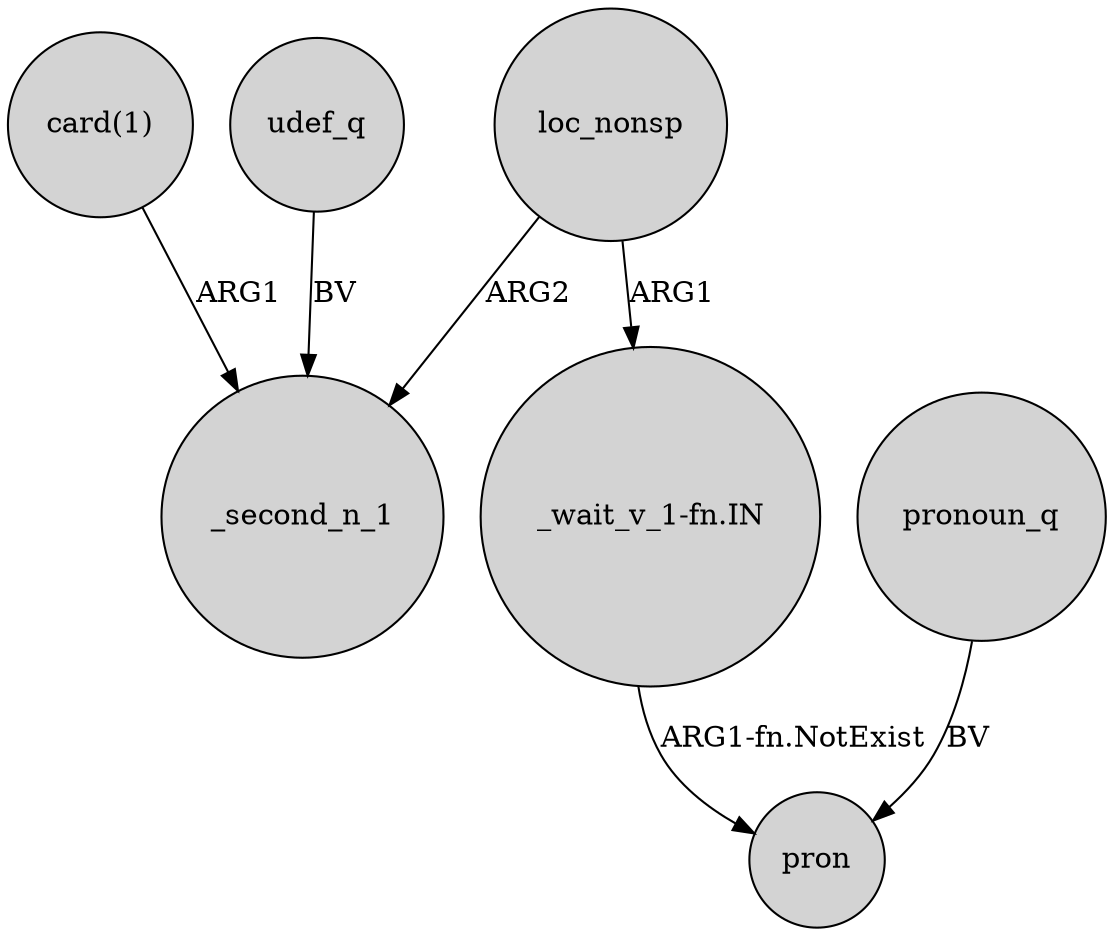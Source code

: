 digraph {
	node [shape=circle style=filled]
	"card(1)" -> _second_n_1 [label=ARG1]
	udef_q -> _second_n_1 [label=BV]
	pronoun_q -> pron [label=BV]
	"_wait_v_1-fn.IN" -> pron [label="ARG1-fn.NotExist"]
	loc_nonsp -> "_wait_v_1-fn.IN" [label=ARG1]
	loc_nonsp -> _second_n_1 [label=ARG2]
}
